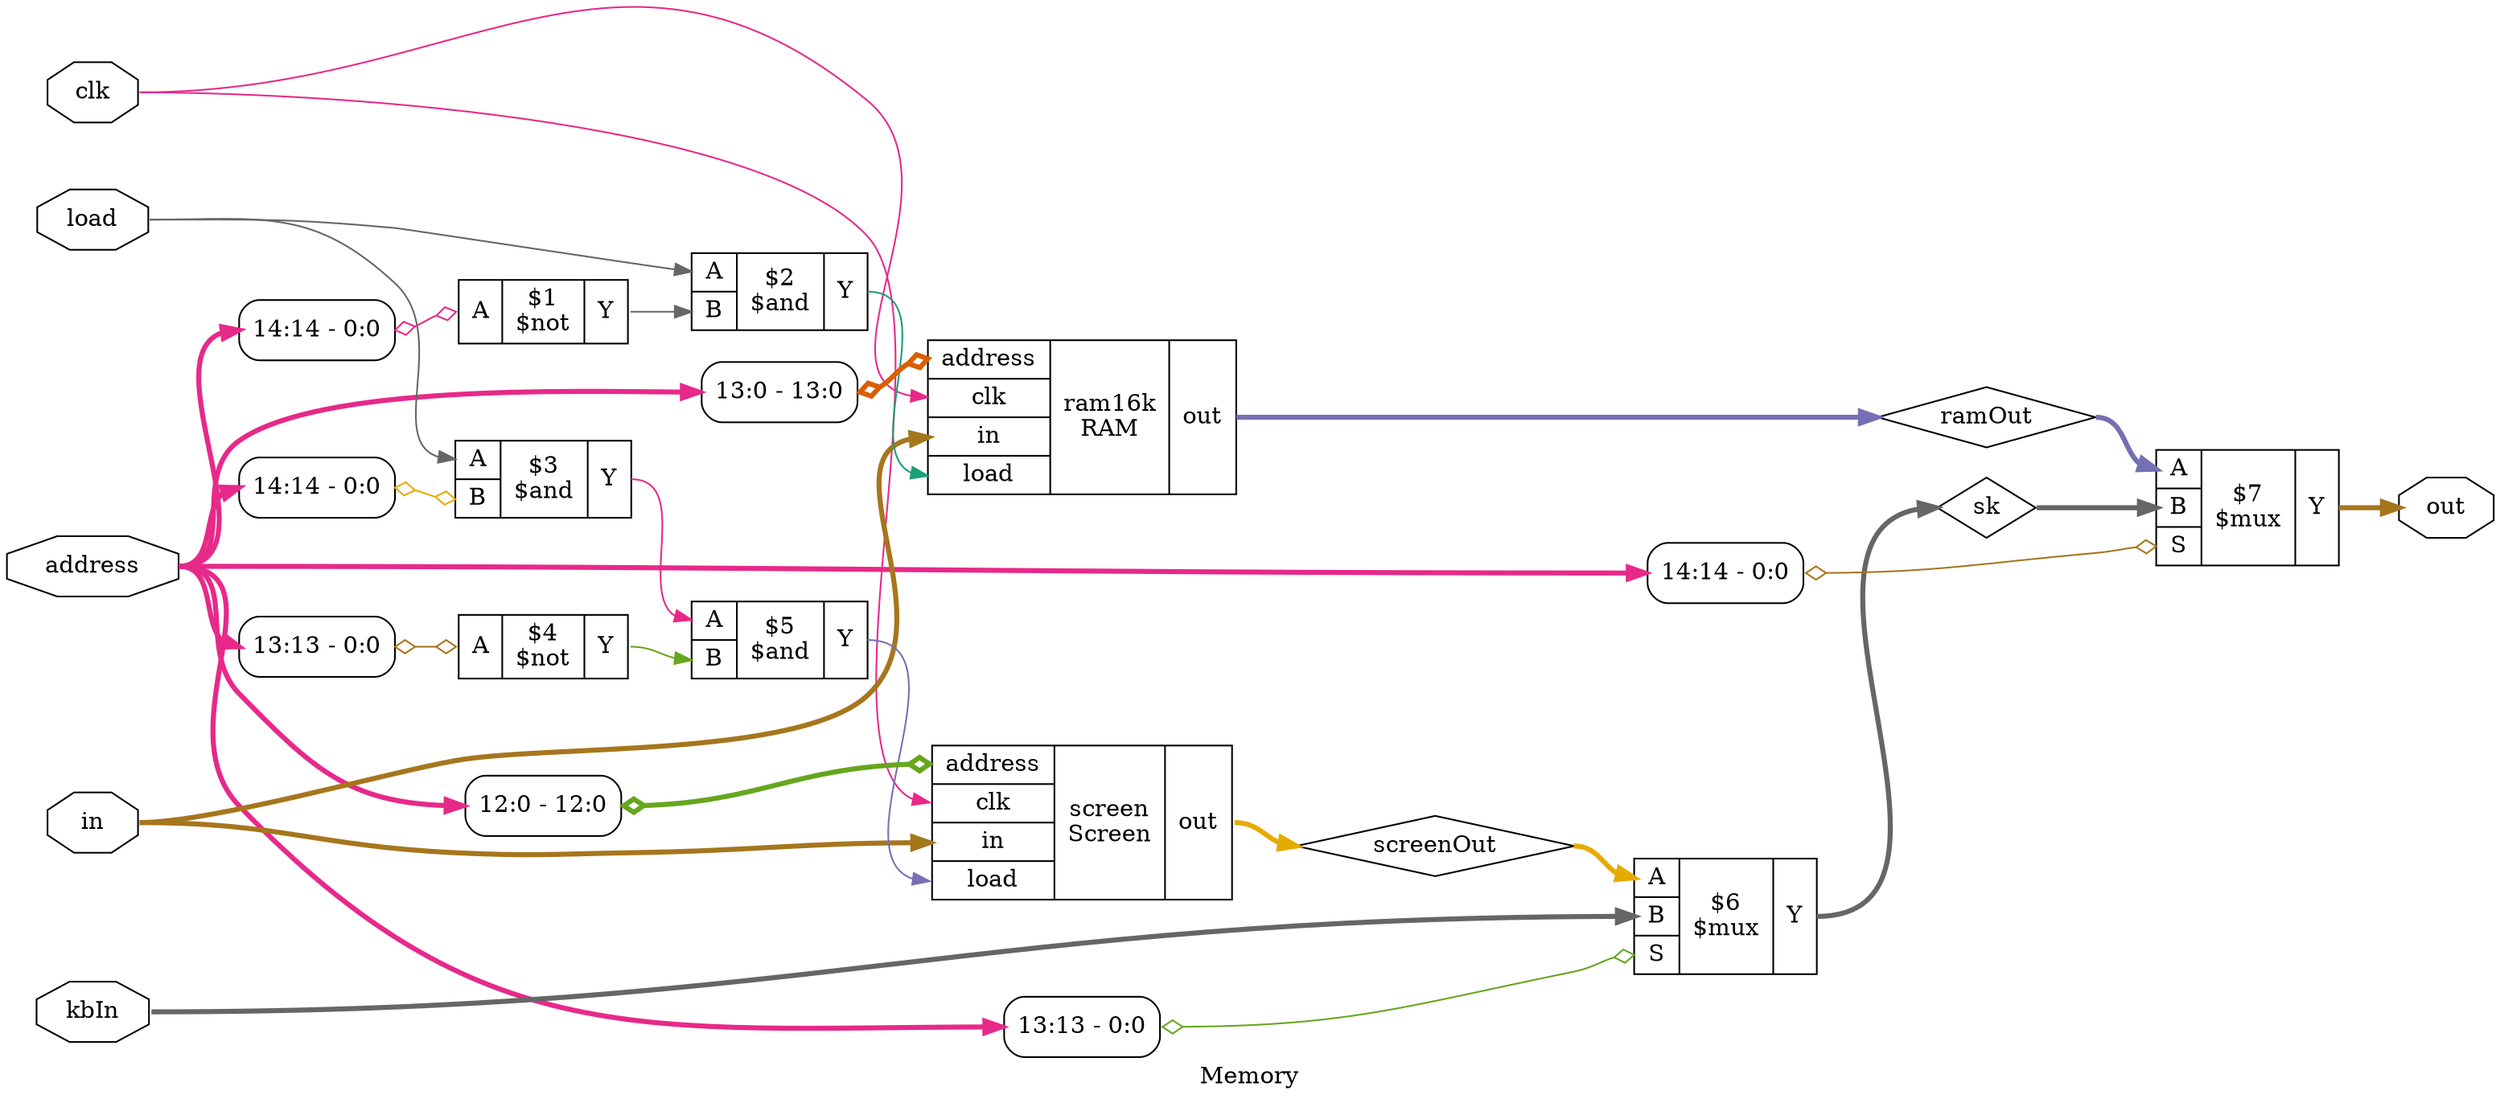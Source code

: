 digraph "Memory" {
label="Memory";
rankdir="LR";
remincross=true;
n6 [ shape=octagon, label="address", color="black", fontcolor="black" ];
n7 [ shape=octagon, label="clk", color="black", fontcolor="black" ];
n8 [ shape=octagon, label="in", color="black", fontcolor="black" ];
n9 [ shape=octagon, label="kbIn", color="black", fontcolor="black" ];
n10 [ shape=octagon, label="load", color="black", fontcolor="black" ];
n11 [ shape=octagon, label="out", color="black", fontcolor="black" ];
n12 [ shape=diamond, label="ramOut", color="black", fontcolor="black" ];
n13 [ shape=diamond, label="screenOut", color="black", fontcolor="black" ];
n14 [ shape=diamond, label="sk", color="black", fontcolor="black" ];
{ rank="source"; n10; n6; n7; n8; n9;}
{ rank="sink"; n11;}
c18 [ shape=record, label="{{<p15> A|<p16> B}|$2\n$and|{<p17> Y}}" ];
c19 [ shape=record, label="{{<p15> A|<p16> B}|$3\n$and|{<p17> Y}}" ];
x0 [ shape=record, style=rounded, label="<s0> 14:14 - 0:0 " ];
x0:e -> c19:p16:w [arrowhead=odiamond, arrowtail=odiamond, dir=both, colorscheme="dark28", color="6", fontcolor="6", label=""];
c20 [ shape=record, label="{{<p15> A|<p16> B}|$5\n$and|{<p17> Y}}" ];
c21 [ shape=record, label="{{<p15> A}|$1\n$not|{<p17> Y}}" ];
x1 [ shape=record, style=rounded, label="<s0> 14:14 - 0:0 " ];
x1:e -> c21:p15:w [arrowhead=odiamond, arrowtail=odiamond, dir=both, colorscheme="dark28", color="4", fontcolor="4", label=""];
c22 [ shape=record, label="{{<p15> A}|$4\n$not|{<p17> Y}}" ];
x2 [ shape=record, style=rounded, label="<s0> 13:13 - 0:0 " ];
x2:e -> c22:p15:w [arrowhead=odiamond, arrowtail=odiamond, dir=both, colorscheme="dark28", color="7", fontcolor="7", label=""];
c24 [ shape=record, label="{{<p15> A|<p16> B|<p23> S}|$6\n$mux|{<p17> Y}}" ];
x3 [ shape=record, style=rounded, label="<s0> 13:13 - 0:0 " ];
x3:e -> c24:p23:w [arrowhead=odiamond, arrowtail=odiamond, dir=both, colorscheme="dark28", color="5", fontcolor="5", label=""];
c25 [ shape=record, label="{{<p15> A|<p16> B|<p23> S}|$7\n$mux|{<p17> Y}}" ];
x4 [ shape=record, style=rounded, label="<s0> 14:14 - 0:0 " ];
x4:e -> c25:p23:w [arrowhead=odiamond, arrowtail=odiamond, dir=both, colorscheme="dark28", color="7", fontcolor="7", label=""];
c26 [ shape=record, label="{{<p6> address|<p7> clk|<p8> in|<p10> load}|ram16k\nRAM|{<p11> out}}" ];
x5 [ shape=record, style=rounded, label="<s0> 13:0 - 13:0 " ];
x5:e -> c26:p6:w [arrowhead=odiamond, arrowtail=odiamond, dir=both, colorscheme="dark28", color="2", fontcolor="2", style="setlinewidth(3)", label=""];
c27 [ shape=record, label="{{<p6> address|<p7> clk|<p8> in|<p10> load}|screen\nScreen|{<p11> out}}" ];
x6 [ shape=record, style=rounded, label="<s0> 12:0 - 12:0 " ];
x6:e -> c27:p6:w [arrowhead=odiamond, arrowtail=odiamond, dir=both, colorscheme="dark28", color="5", fontcolor="5", style="setlinewidth(3)", label=""];
c18:p17:e -> c26:p10:w [colorscheme="dark28", color="1", fontcolor="1", label=""];
n10:e -> c18:p15:w [colorscheme="dark28", color="8", fontcolor="8", label=""];
n10:e -> c19:p15:w [colorscheme="dark28", color="8", fontcolor="8", label=""];
c25:p17:e -> n11:w [colorscheme="dark28", color="7", fontcolor="7", style="setlinewidth(3)", label=""];
c26:p11:e -> n12:w [colorscheme="dark28", color="3", fontcolor="3", style="setlinewidth(3)", label=""];
n12:e -> c25:p15:w [colorscheme="dark28", color="3", fontcolor="3", style="setlinewidth(3)", label=""];
c27:p11:e -> n13:w [colorscheme="dark28", color="6", fontcolor="6", style="setlinewidth(3)", label=""];
n13:e -> c24:p15:w [colorscheme="dark28", color="6", fontcolor="6", style="setlinewidth(3)", label=""];
c24:p17:e -> n14:w [colorscheme="dark28", color="8", fontcolor="8", style="setlinewidth(3)", label=""];
n14:e -> c25:p16:w [colorscheme="dark28", color="8", fontcolor="8", style="setlinewidth(3)", label=""];
c19:p17:e -> c20:p15:w [colorscheme="dark28", color="4", fontcolor="4", label=""];
c20:p17:e -> c27:p10:w [colorscheme="dark28", color="3", fontcolor="3", label=""];
c21:p17:e -> c18:p16:w [colorscheme="dark28", color="8", fontcolor="8", label=""];
c22:p17:e -> c20:p16:w [colorscheme="dark28", color="5", fontcolor="5", label=""];
n6:e -> x0:s0:w [colorscheme="dark28", color="4", fontcolor="4", style="setlinewidth(3)", label=""];
n6:e -> x1:s0:w [colorscheme="dark28", color="4", fontcolor="4", style="setlinewidth(3)", label=""];
n6:e -> x2:s0:w [colorscheme="dark28", color="4", fontcolor="4", style="setlinewidth(3)", label=""];
n6:e -> x3:s0:w [colorscheme="dark28", color="4", fontcolor="4", style="setlinewidth(3)", label=""];
n6:e -> x4:s0:w [colorscheme="dark28", color="4", fontcolor="4", style="setlinewidth(3)", label=""];
n6:e -> x5:s0:w [colorscheme="dark28", color="4", fontcolor="4", style="setlinewidth(3)", label=""];
n6:e -> x6:s0:w [colorscheme="dark28", color="4", fontcolor="4", style="setlinewidth(3)", label=""];
n7:e -> c26:p7:w [colorscheme="dark28", color="4", fontcolor="4", label=""];
n7:e -> c27:p7:w [colorscheme="dark28", color="4", fontcolor="4", label=""];
n8:e -> c26:p8:w [colorscheme="dark28", color="7", fontcolor="7", style="setlinewidth(3)", label=""];
n8:e -> c27:p8:w [colorscheme="dark28", color="7", fontcolor="7", style="setlinewidth(3)", label=""];
n9:e -> c24:p16:w [colorscheme="dark28", color="8", fontcolor="8", style="setlinewidth(3)", label=""];
}
